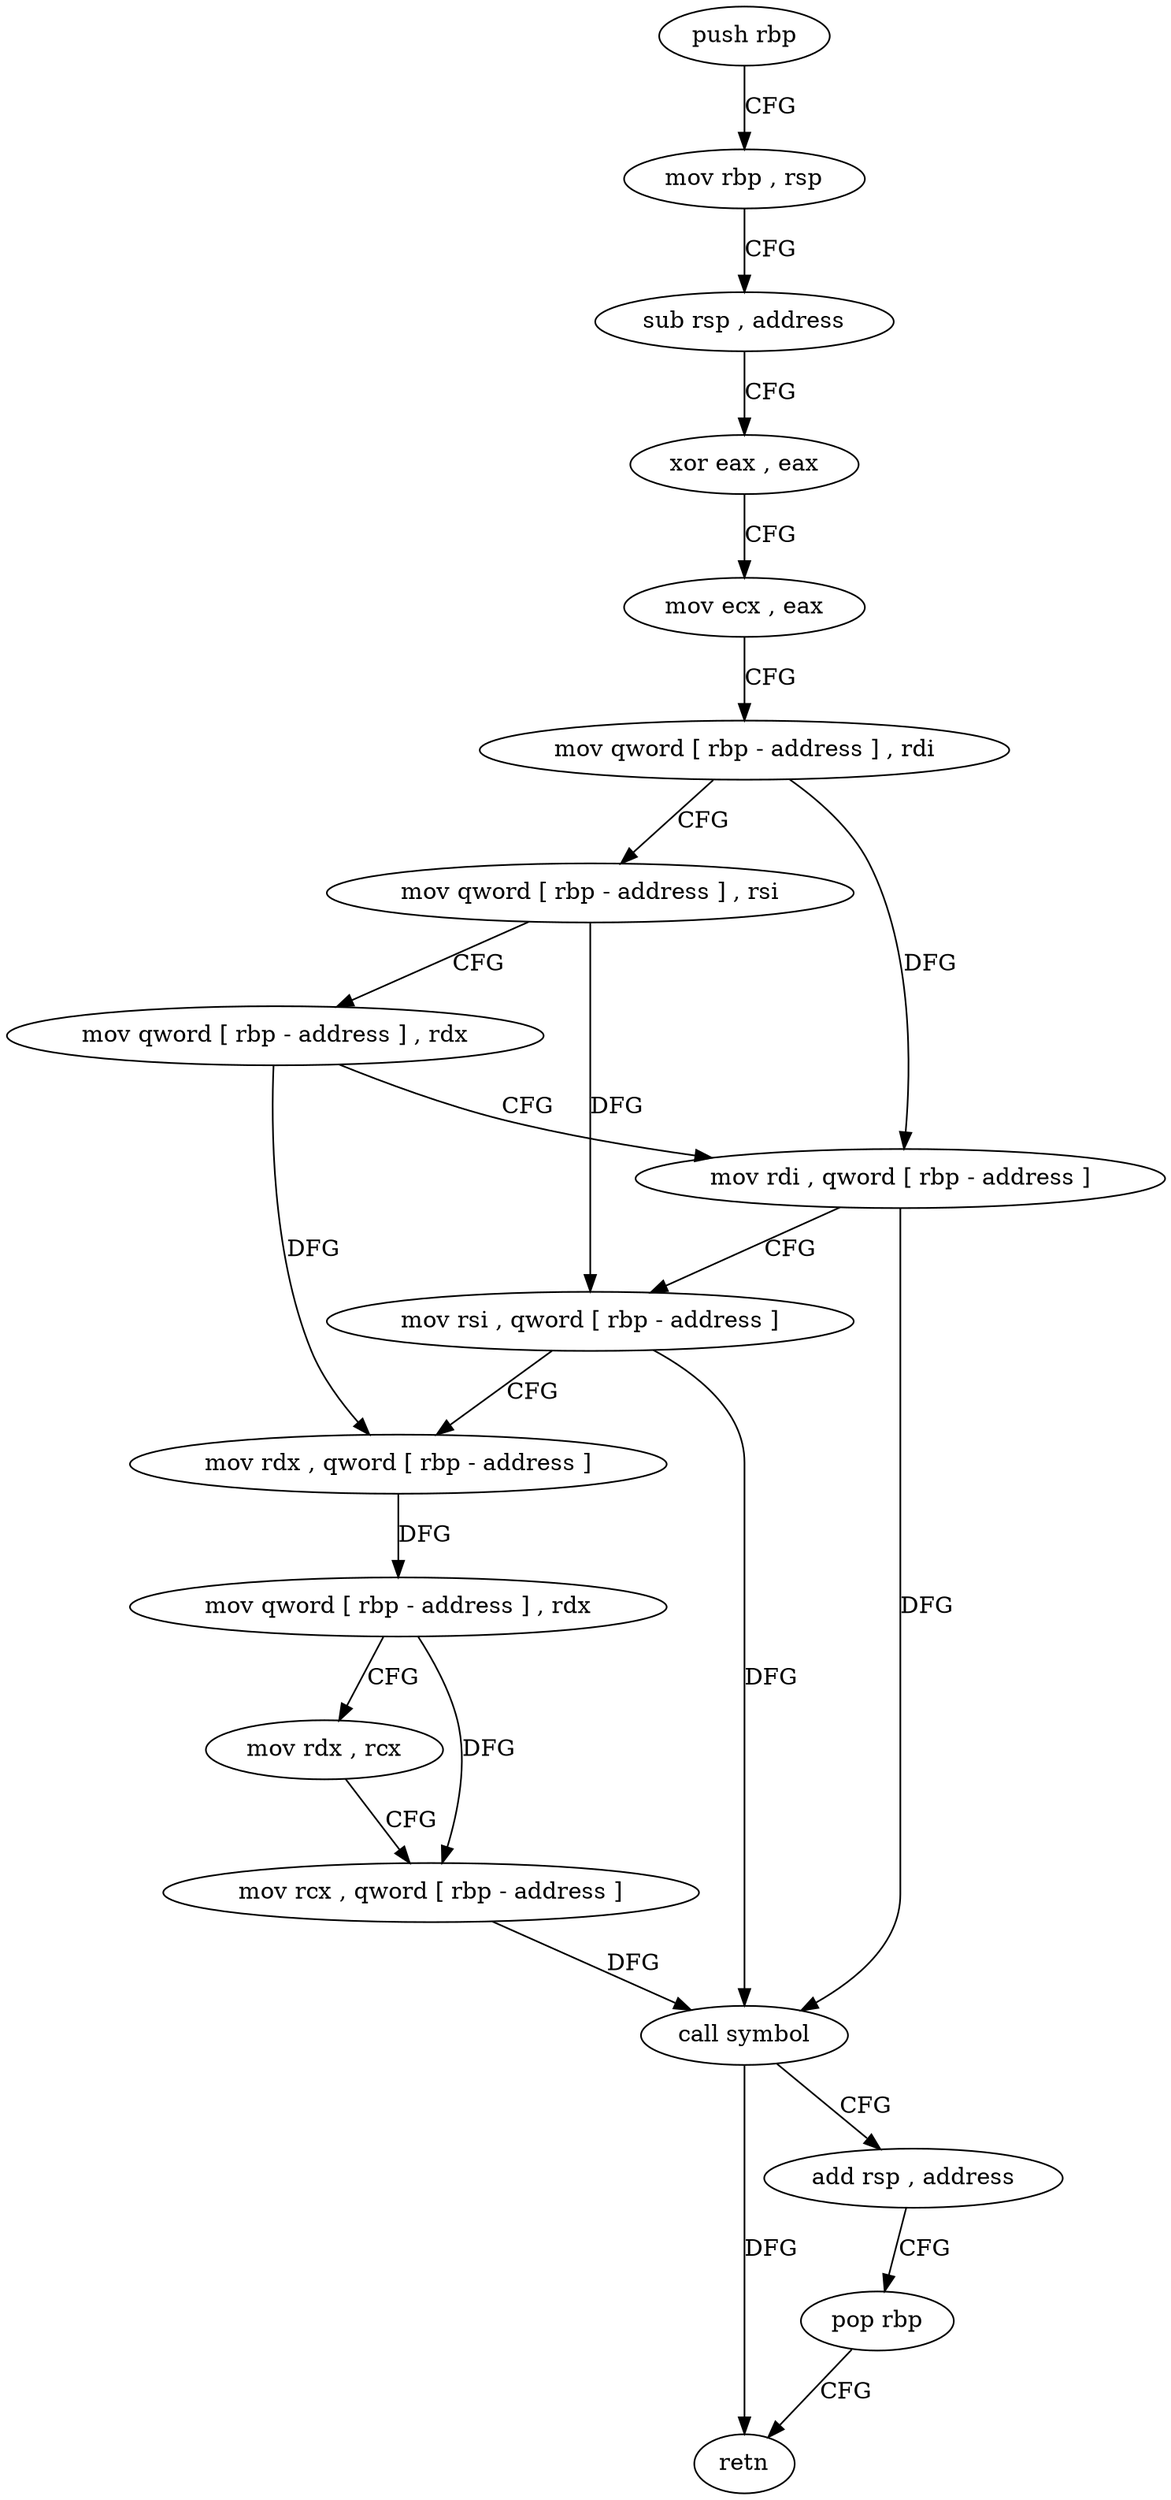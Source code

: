 digraph "func" {
"4216768" [label = "push rbp" ]
"4216769" [label = "mov rbp , rsp" ]
"4216772" [label = "sub rsp , address" ]
"4216776" [label = "xor eax , eax" ]
"4216778" [label = "mov ecx , eax" ]
"4216780" [label = "mov qword [ rbp - address ] , rdi" ]
"4216784" [label = "mov qword [ rbp - address ] , rsi" ]
"4216788" [label = "mov qword [ rbp - address ] , rdx" ]
"4216792" [label = "mov rdi , qword [ rbp - address ]" ]
"4216796" [label = "mov rsi , qword [ rbp - address ]" ]
"4216800" [label = "mov rdx , qword [ rbp - address ]" ]
"4216804" [label = "mov qword [ rbp - address ] , rdx" ]
"4216808" [label = "mov rdx , rcx" ]
"4216811" [label = "mov rcx , qword [ rbp - address ]" ]
"4216815" [label = "call symbol" ]
"4216820" [label = "add rsp , address" ]
"4216824" [label = "pop rbp" ]
"4216825" [label = "retn" ]
"4216768" -> "4216769" [ label = "CFG" ]
"4216769" -> "4216772" [ label = "CFG" ]
"4216772" -> "4216776" [ label = "CFG" ]
"4216776" -> "4216778" [ label = "CFG" ]
"4216778" -> "4216780" [ label = "CFG" ]
"4216780" -> "4216784" [ label = "CFG" ]
"4216780" -> "4216792" [ label = "DFG" ]
"4216784" -> "4216788" [ label = "CFG" ]
"4216784" -> "4216796" [ label = "DFG" ]
"4216788" -> "4216792" [ label = "CFG" ]
"4216788" -> "4216800" [ label = "DFG" ]
"4216792" -> "4216796" [ label = "CFG" ]
"4216792" -> "4216815" [ label = "DFG" ]
"4216796" -> "4216800" [ label = "CFG" ]
"4216796" -> "4216815" [ label = "DFG" ]
"4216800" -> "4216804" [ label = "DFG" ]
"4216804" -> "4216808" [ label = "CFG" ]
"4216804" -> "4216811" [ label = "DFG" ]
"4216808" -> "4216811" [ label = "CFG" ]
"4216811" -> "4216815" [ label = "DFG" ]
"4216815" -> "4216820" [ label = "CFG" ]
"4216815" -> "4216825" [ label = "DFG" ]
"4216820" -> "4216824" [ label = "CFG" ]
"4216824" -> "4216825" [ label = "CFG" ]
}
